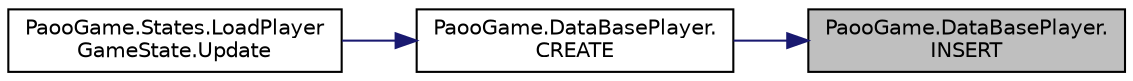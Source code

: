 digraph "PaooGame.DataBasePlayer.INSERT"
{
 // LATEX_PDF_SIZE
  edge [fontname="Helvetica",fontsize="10",labelfontname="Helvetica",labelfontsize="10"];
  node [fontname="Helvetica",fontsize="10",shape=record];
  rankdir="RL";
  Node1 [label="PaooGame.DataBasePlayer.\lINSERT",height=0.2,width=0.4,color="black", fillcolor="grey75", style="filled", fontcolor="black",tooltip="Va insera datele pentru un nou jucator(se va genera un nume nou - unic) si se vor pune numarul de pun..."];
  Node1 -> Node2 [dir="back",color="midnightblue",fontsize="10",style="solid",fontname="Helvetica"];
  Node2 [label="PaooGame.DataBasePlayer.\lCREATE",height=0.2,width=0.4,color="black", fillcolor="white", style="filled",URL="$class_paoo_game_1_1_data_base_player.html#a6ac78aefc514935e26392c4084205078",tooltip="prin convenite numarul de puncte este 2*DIAMOND + COINS"];
  Node2 -> Node3 [dir="back",color="midnightblue",fontsize="10",style="solid",fontname="Helvetica"];
  Node3 [label="PaooGame.States.LoadPlayer\lGameState.Update",height=0.2,width=0.4,color="black", fillcolor="white", style="filled",URL="$class_paoo_game_1_1_states_1_1_load_player_game_state.html#a4e8ac97fa5dc41dfd012cac2dc88d6d5",tooltip="Actualizeaza starea curenta ."];
}

